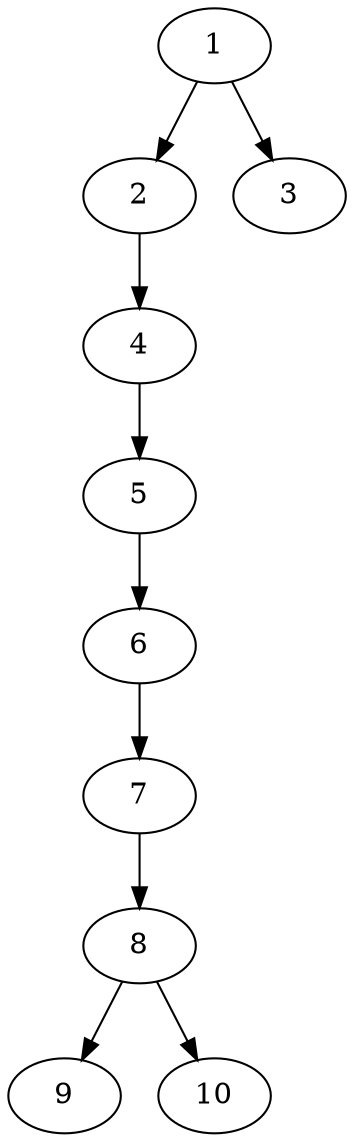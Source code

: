 // DAG (tier=1-easy, mode=data, n=10, ccr=0.336, fat=0.384, density=0.312, regular=0.660, jump=0.014, mindata=1048576, maxdata=8388608)
// DAG automatically generated by daggen at Sun Aug 24 16:33:33 2025
// /home/ermia/Project/Environments/daggen/bin/daggen --dot --ccr 0.336 --fat 0.384 --regular 0.660 --density 0.312 --jump 0.014 --mindata 1048576 --maxdata 8388608 -n 10 
digraph G {
  1 [size="10004329566540156", alpha="0.00", expect_size="5002164783270078"]
  1 -> 2 [size ="174582401073152"]
  1 -> 3 [size ="174582401073152"]
  2 [size="6022155313859400", alpha="0.04", expect_size="3011077656929700"]
  2 -> 4 [size ="456880501555200"]
  3 [size="757211809923208064", alpha="0.14", expect_size="378605904961604032"]
  4 [size="129904265077793744", alpha="0.12", expect_size="64952132538896872"]
  4 -> 5 [size ="331465745235968"]
  5 [size="332284946353599021056", alpha="0.05", expect_size="166142473176799510528"]
  5 -> 6 [size ="383793043079168"]
  6 [size="227027843528191712", alpha="0.11", expect_size="113513921764095856"]
  6 -> 7 [size ="176963129966592"]
  7 [size="18106593785986448", alpha="0.08", expect_size="9053296892993224"]
  7 -> 8 [size ="19432076214272"]
  8 [size="902670683858849", alpha="0.17", expect_size="451335341929424"]
  8 -> 9 [size ="104352010207232"]
  8 -> 10 [size ="104352010207232"]
  9 [size="11264968214423388", alpha="0.16", expect_size="5632484107211694"]
  10 [size="80079534874215248", alpha="0.02", expect_size="40039767437107624"]
}